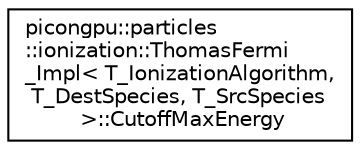digraph "Graphical Class Hierarchy"
{
 // LATEX_PDF_SIZE
  edge [fontname="Helvetica",fontsize="10",labelfontname="Helvetica",labelfontsize="10"];
  node [fontname="Helvetica",fontsize="10",shape=record];
  rankdir="LR";
  Node0 [label="picongpu::particles\l::ionization::ThomasFermi\l_Impl\< T_IonizationAlgorithm,\l T_DestSpecies, T_SrcSpecies\l \>::CutoffMaxEnergy",height=0.2,width=0.4,color="black", fillcolor="white", style="filled",URL="$structpicongpu_1_1particles_1_1ionization_1_1_thomas_fermi___impl_1_1_cutoff_max_energy.html",tooltip=" "];
}
